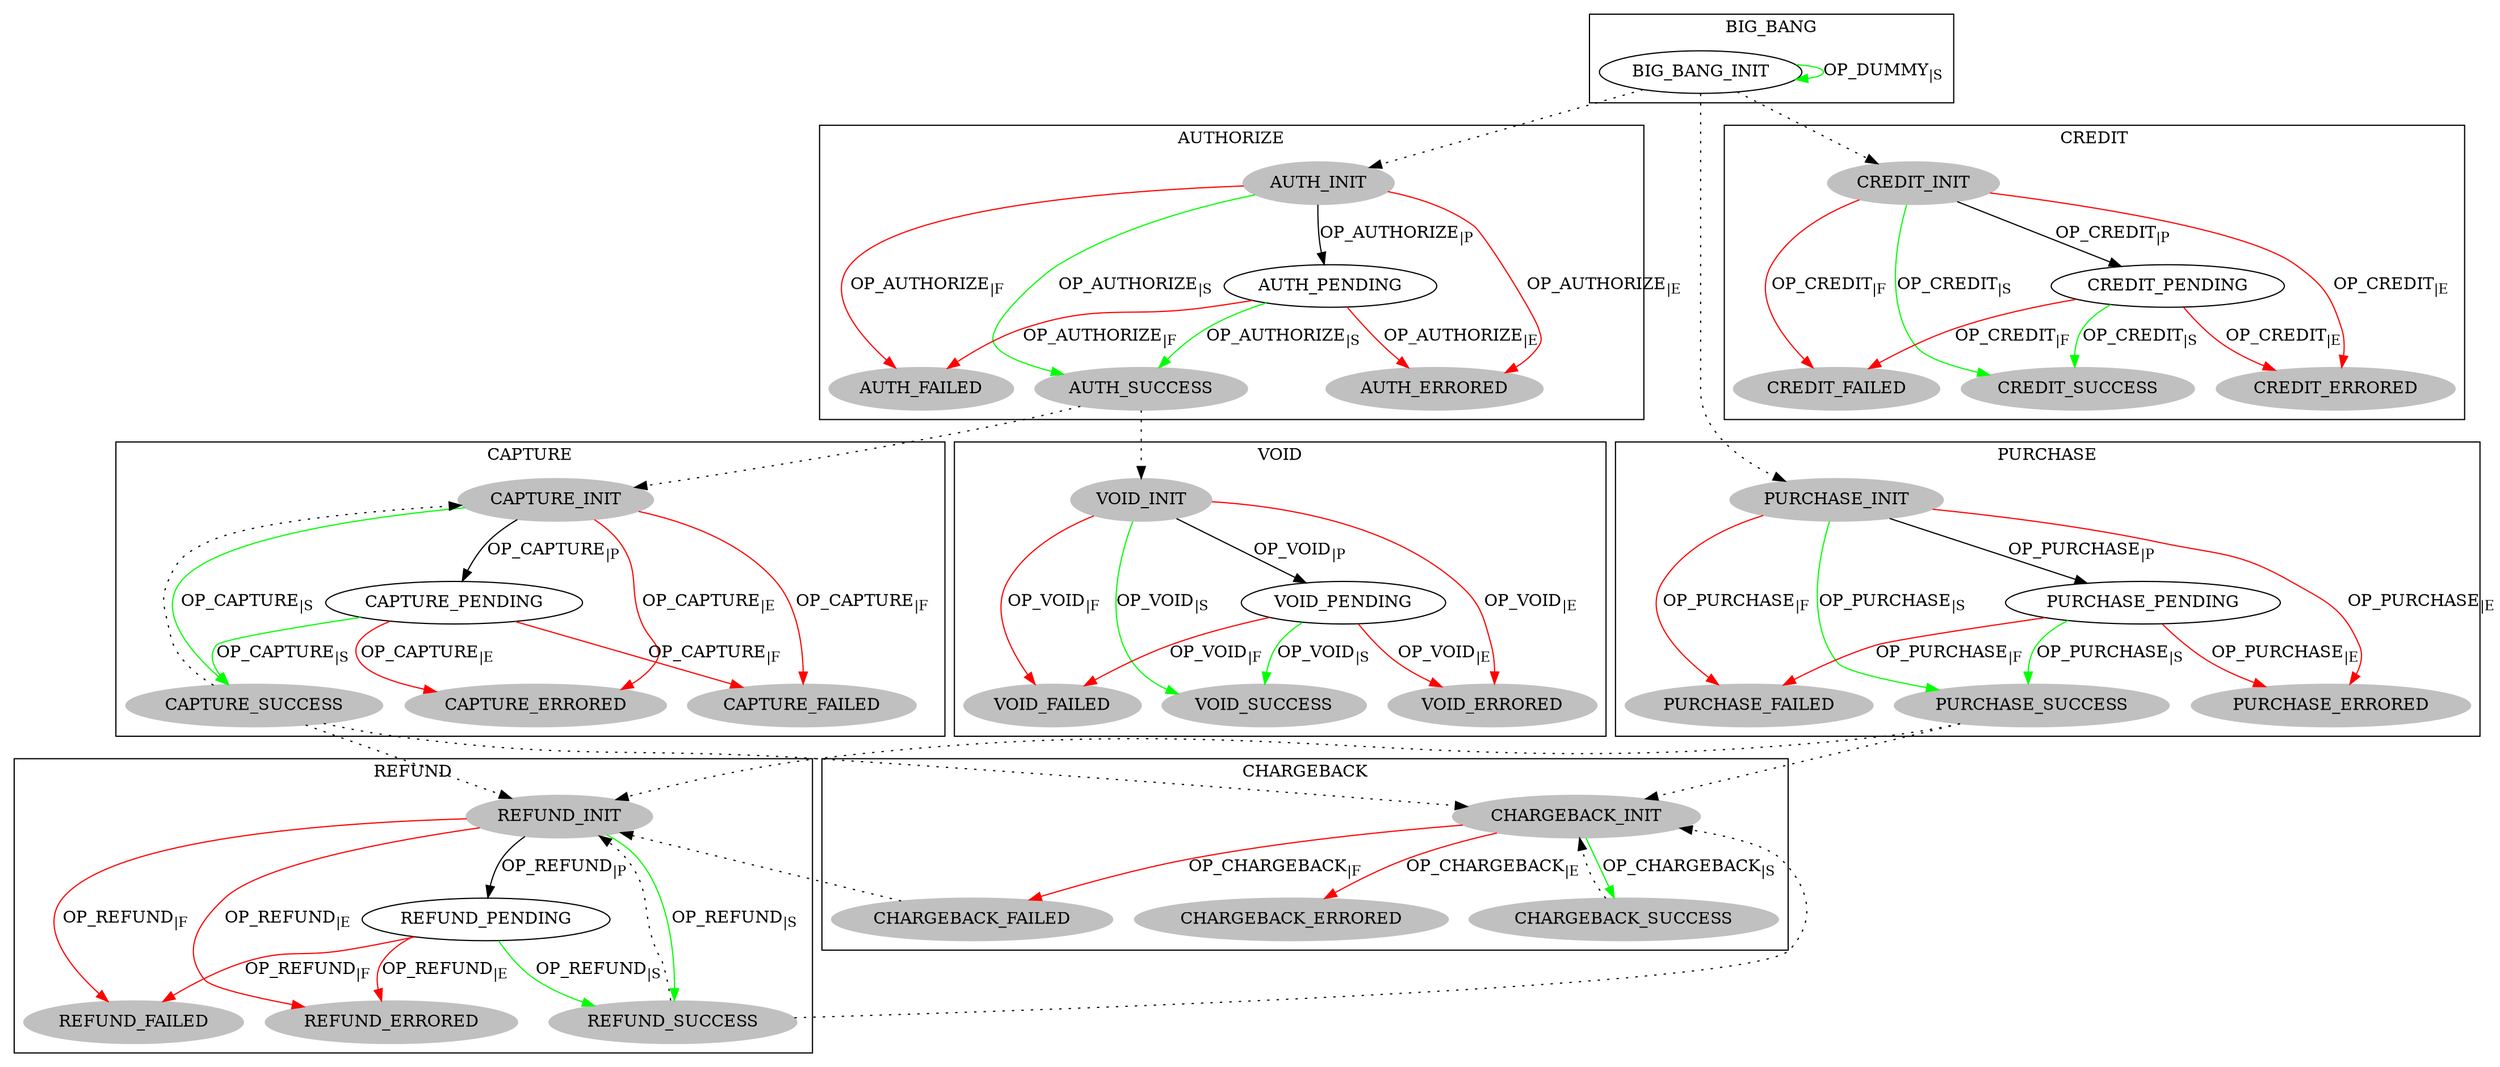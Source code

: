 digraph Payment {
    subgraph cluster_0 {
        label="BIG_BANG";
        node_0 [label=BIG_BANG_INIT];
        node_0 -> node_0 [label=<OP_DUMMY<SUB>|S</SUB>> color=green];
    }
    subgraph cluster_1 {
        label="AUTHORIZE";
        node_1 [style=filled color=grey label=AUTH_INIT];
        node_2 [label=AUTH_PENDING];
        node_3 [style=filled color=grey label=AUTH_SUCCESS];
        node_4 [style=filled color=grey label=AUTH_FAILED];
        node_5 [style=filled color=grey label=AUTH_ERRORED];
        node_1 -> node_3 [label=<OP_AUTHORIZE<SUB>|S</SUB>> color=green];
        node_1 -> node_4 [label=<OP_AUTHORIZE<SUB>|F</SUB>> color=red];
        node_1 -> node_2 [label=<OP_AUTHORIZE<SUB>|P</SUB>> color=black];
        node_2 -> node_3 [label=<OP_AUTHORIZE<SUB>|S</SUB>> color=green];
        node_2 -> node_4 [label=<OP_AUTHORIZE<SUB>|F</SUB>> color=red];
        node_2 -> node_5 [label=<OP_AUTHORIZE<SUB>|E</SUB>> color=red];
        node_1 -> node_5 [label=<OP_AUTHORIZE<SUB>|E</SUB>> color=red];
    }
    subgraph cluster_2 {
        label="CAPTURE";
        node_6 [style=filled color=grey label=CAPTURE_INIT];
        node_7 [label=CAPTURE_PENDING];
        node_8 [style=filled color=grey label=CAPTURE_SUCCESS];
        node_9 [style=filled color=grey label=CAPTURE_FAILED];
        node_10 [style=filled color=grey label=CAPTURE_ERRORED];
        node_6 -> node_8 [label=<OP_CAPTURE<SUB>|S</SUB>> color=green];
        node_6 -> node_9 [label=<OP_CAPTURE<SUB>|F</SUB>> color=red];
        node_6 -> node_7 [label=<OP_CAPTURE<SUB>|P</SUB>> color=black];
        node_7 -> node_8 [label=<OP_CAPTURE<SUB>|S</SUB>> color=green];
        node_7 -> node_9 [label=<OP_CAPTURE<SUB>|F</SUB>> color=red];
        node_7 -> node_10 [label=<OP_CAPTURE<SUB>|E</SUB>> color=red];
        node_6 -> node_10 [label=<OP_CAPTURE<SUB>|E</SUB>> color=red];
    }
    subgraph cluster_3 {
        label="PURCHASE";
        node_11 [style=filled color=grey label=PURCHASE_INIT];
        node_12 [label=PURCHASE_PENDING];
        node_13 [style=filled color=grey label=PURCHASE_SUCCESS];
        node_14 [style=filled color=grey label=PURCHASE_FAILED];
        node_15 [style=filled color=grey label=PURCHASE_ERRORED];
        node_11 -> node_13 [label=<OP_PURCHASE<SUB>|S</SUB>> color=green];
        node_11 -> node_14 [label=<OP_PURCHASE<SUB>|F</SUB>> color=red];
        node_11 -> node_12 [label=<OP_PURCHASE<SUB>|P</SUB>> color=black];
        node_12 -> node_13 [label=<OP_PURCHASE<SUB>|S</SUB>> color=green];
        node_12 -> node_14 [label=<OP_PURCHASE<SUB>|F</SUB>> color=red];
        node_12 -> node_15 [label=<OP_PURCHASE<SUB>|E</SUB>> color=red];
        node_11 -> node_15 [label=<OP_PURCHASE<SUB>|E</SUB>> color=red];
    }
    subgraph cluster_4 {
        label="REFUND";
        node_16 [style=filled color=grey label=REFUND_INIT];
        node_17 [label=REFUND_PENDING];
        node_18 [style=filled color=grey label=REFUND_SUCCESS];
        node_19 [style=filled color=grey label=REFUND_FAILED];
        node_20 [style=filled color=grey label=REFUND_ERRORED];
        node_16 -> node_18 [label=<OP_REFUND<SUB>|S</SUB>> color=green];
        node_16 -> node_19 [label=<OP_REFUND<SUB>|F</SUB>> color=red];
        node_16 -> node_17 [label=<OP_REFUND<SUB>|P</SUB>> color=black];
        node_17 -> node_18 [label=<OP_REFUND<SUB>|S</SUB>> color=green];
        node_17 -> node_19 [label=<OP_REFUND<SUB>|F</SUB>> color=red];
        node_17 -> node_20 [label=<OP_REFUND<SUB>|E</SUB>> color=red];
        node_16 -> node_20 [label=<OP_REFUND<SUB>|E</SUB>> color=red];
    }
    subgraph cluster_5 {
        label="CREDIT";
        node_21 [style=filled color=grey label=CREDIT_INIT];
        node_22 [label=CREDIT_PENDING];
        node_23 [style=filled color=grey label=CREDIT_SUCCESS];
        node_24 [style=filled color=grey label=CREDIT_FAILED];
        node_25 [style=filled color=grey label=CREDIT_ERRORED];
        node_21 -> node_23 [label=<OP_CREDIT<SUB>|S</SUB>> color=green];
        node_21 -> node_24 [label=<OP_CREDIT<SUB>|F</SUB>> color=red];
        node_21 -> node_22 [label=<OP_CREDIT<SUB>|P</SUB>> color=black];
        node_22 -> node_23 [label=<OP_CREDIT<SUB>|S</SUB>> color=green];
        node_22 -> node_24 [label=<OP_CREDIT<SUB>|F</SUB>> color=red];
        node_22 -> node_25 [label=<OP_CREDIT<SUB>|E</SUB>> color=red];
        node_21 -> node_25 [label=<OP_CREDIT<SUB>|E</SUB>> color=red];
    }
    subgraph cluster_6 {
        label="VOID";
        node_26 [style=filled color=grey label=VOID_INIT];
        node_27 [label=VOID_PENDING];
        node_28 [style=filled color=grey label=VOID_SUCCESS];
        node_29 [style=filled color=grey label=VOID_FAILED];
        node_30 [style=filled color=grey label=VOID_ERRORED];
        node_26 -> node_28 [label=<OP_VOID<SUB>|S</SUB>> color=green];
        node_26 -> node_29 [label=<OP_VOID<SUB>|F</SUB>> color=red];
        node_26 -> node_27 [label=<OP_VOID<SUB>|P</SUB>> color=black];
        node_27 -> node_28 [label=<OP_VOID<SUB>|S</SUB>> color=green];
        node_27 -> node_29 [label=<OP_VOID<SUB>|F</SUB>> color=red];
        node_27 -> node_30 [label=<OP_VOID<SUB>|E</SUB>> color=red];
        node_26 -> node_30 [label=<OP_VOID<SUB>|E</SUB>> color=red];
    }
    subgraph cluster_7 {
        label="CHARGEBACK";
        node_31 [style=filled color=grey label=CHARGEBACK_INIT];
        node_32 [style=filled color=grey label=CHARGEBACK_SUCCESS];
        node_33 [style=filled color=grey label=CHARGEBACK_FAILED];
        node_34 [style=filled color=grey label=CHARGEBACK_ERRORED];
        node_31 -> node_32 [label=<OP_CHARGEBACK<SUB>|S</SUB>> color=green];
        node_31 -> node_33 [label=<OP_CHARGEBACK<SUB>|F</SUB>> color=red];
        node_31 -> node_34 [label=<OP_CHARGEBACK<SUB>|E</SUB>> color=red];
    }
    node_0 -> node_1 [style=dotted];
    node_0 -> node_11 [style=dotted];
    node_0 -> node_21 [style=dotted];
    node_3 -> node_6 [style=dotted];
    node_3 -> node_26 [style=dotted];
    node_8 -> node_16 [style=dotted];
    node_8 -> node_6 [style=dotted];
    node_8 -> node_31 [style=dotted];
    node_18 -> node_16 [style=dotted];
    node_18 -> node_31 [style=dotted];
    node_13 -> node_16 [style=dotted];
    node_13 -> node_31 [style=dotted];
    node_32 -> node_31 [style=dotted];
    node_33 -> node_16 [style=dotted];
}
